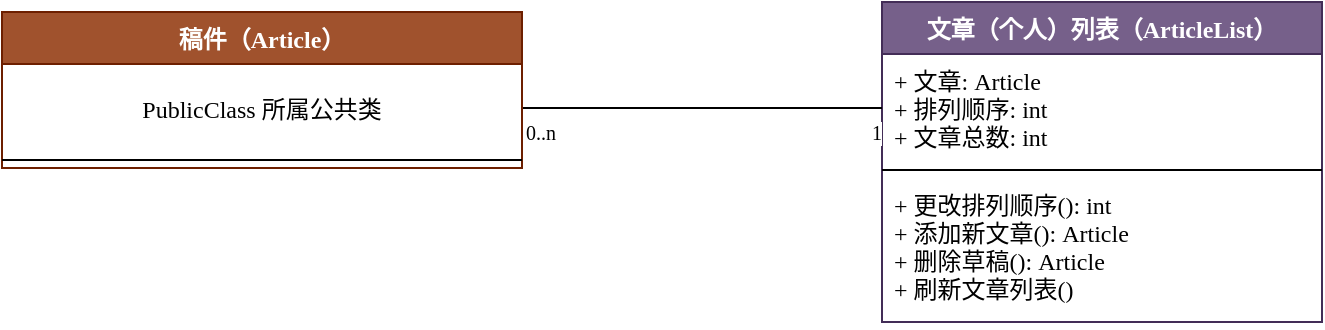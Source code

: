 <mxfile version="11.3.0" type="device" pages="1"><diagram id="kLkyTT4RMx1ix4jsi-1U" name="Page-1"><mxGraphModel dx="613" dy="453" grid="1" gridSize="10" guides="1" tooltips="1" connect="1" arrows="1" fold="1" page="1" pageScale="1" pageWidth="827" pageHeight="1169" math="0" shadow="0"><root><mxCell id="0"/><mxCell id="1" parent="0"/><mxCell id="Ti4ZMPMJqMCMMFEq8_RY-5" value="文章（个人）列表（ArticleList）" style="swimlane;fontStyle=1;align=center;verticalAlign=top;childLayout=stackLayout;horizontal=1;startSize=26;horizontalStack=0;resizeParent=1;resizeParentMax=0;resizeLast=0;collapsible=1;marginBottom=0;fillColor=#76608a;strokeColor=#432D57;fontColor=#ffffff;fontFamily=SF Mono;" parent="1" vertex="1"><mxGeometry x="560" y="281" width="220" height="160" as="geometry"><mxRectangle x="170" y="300" width="130" height="26" as="alternateBounds"/></mxGeometry></mxCell><mxCell id="Ti4ZMPMJqMCMMFEq8_RY-6" value="+ 文章: Article&#10;+ 排列顺序: int&#10;+ 文章总数: int" style="text;strokeColor=none;fillColor=none;align=left;verticalAlign=top;spacingLeft=4;spacingRight=4;overflow=hidden;rotatable=0;points=[[0,0.5],[1,0.5]];portConstraint=eastwest;spacing=2;imageAspect=1;noLabel=0;fontFamily=SF Mono;" parent="Ti4ZMPMJqMCMMFEq8_RY-5" vertex="1"><mxGeometry y="26" width="220" height="54" as="geometry"/></mxCell><mxCell id="Ti4ZMPMJqMCMMFEq8_RY-7" value="" style="line;strokeWidth=1;fillColor=none;align=left;verticalAlign=middle;spacingTop=-1;spacingLeft=3;spacingRight=3;rotatable=0;labelPosition=right;points=[];portConstraint=eastwest;fontFamily=SF Mono;" parent="Ti4ZMPMJqMCMMFEq8_RY-5" vertex="1"><mxGeometry y="80" width="220" height="8" as="geometry"/></mxCell><mxCell id="Ti4ZMPMJqMCMMFEq8_RY-8" value="+ 更改排列顺序(): int&#10;+ 添加新文章(): Article&#10;+ 删除草稿(): Article&#10;+ 刷新文章列表()" style="text;strokeColor=none;fillColor=none;align=left;verticalAlign=top;spacingLeft=4;spacingRight=4;overflow=hidden;rotatable=0;points=[[0,0.5],[1,0.5]];portConstraint=eastwest;fontFamily=SF Mono;" parent="Ti4ZMPMJqMCMMFEq8_RY-5" vertex="1"><mxGeometry y="88" width="220" height="72" as="geometry"/></mxCell><mxCell id="u_Amnj8Bzy8ea6P_zlU7-4" value="" style="endArrow=none;html=1;endSize=12;startArrow=none;startSize=14;startFill=0;edgeStyle=orthogonalEdgeStyle;fontFamily=SF Mono;endFill=0;" parent="1" target="Ti4ZMPMJqMCMMFEq8_RY-6" edge="1" source="5u8RP-dkwLNem6HIZW6G-2"><mxGeometry relative="1" as="geometry"><mxPoint x="380" y="328" as="sourcePoint"/><mxPoint x="470" y="340" as="targetPoint"/></mxGeometry></mxCell><mxCell id="u_Amnj8Bzy8ea6P_zlU7-5" value="0..n" style="resizable=0;html=1;align=left;verticalAlign=top;labelBackgroundColor=#ffffff;fontSize=10;fontFamily=SF Mono;" parent="u_Amnj8Bzy8ea6P_zlU7-4" connectable="0" vertex="1"><mxGeometry x="-1" relative="1" as="geometry"/></mxCell><mxCell id="u_Amnj8Bzy8ea6P_zlU7-6" value="1" style="resizable=0;html=1;align=right;verticalAlign=top;labelBackgroundColor=#ffffff;fontSize=10;fontFamily=SF Mono;" parent="u_Amnj8Bzy8ea6P_zlU7-4" connectable="0" vertex="1"><mxGeometry x="1" relative="1" as="geometry"/></mxCell><mxCell id="5u8RP-dkwLNem6HIZW6G-1" value="稿件（Article）&#10;" style="swimlane;fontStyle=1;align=center;verticalAlign=top;childLayout=stackLayout;horizontal=1;startSize=26;horizontalStack=0;resizeParent=1;resizeParentMax=0;resizeLast=0;collapsible=1;marginBottom=0;fillColor=#a0522d;strokeColor=#6D1F00;fontColor=#ffffff;fontFamily=SF Mono;" vertex="1" parent="1"><mxGeometry x="120" y="286" width="260" height="78" as="geometry"><mxRectangle x="170" y="300" width="130" height="26" as="alternateBounds"/></mxGeometry></mxCell><mxCell id="5u8RP-dkwLNem6HIZW6G-2" value="PublicClass 所属公共类" style="text;strokeColor=none;fillColor=none;align=center;verticalAlign=middle;spacingLeft=4;spacingRight=4;overflow=hidden;rotatable=0;points=[[0,0.5],[1,0.5]];portConstraint=eastwest;spacing=2;imageAspect=1;noLabel=0;fontFamily=SF Mono;" vertex="1" parent="5u8RP-dkwLNem6HIZW6G-1"><mxGeometry y="26" width="260" height="44" as="geometry"/></mxCell><mxCell id="5u8RP-dkwLNem6HIZW6G-3" value="" style="line;strokeWidth=1;fillColor=none;align=left;verticalAlign=middle;spacingTop=-1;spacingLeft=3;spacingRight=3;rotatable=0;labelPosition=right;points=[];portConstraint=eastwest;fontFamily=SF Mono;" vertex="1" parent="5u8RP-dkwLNem6HIZW6G-1"><mxGeometry y="70" width="260" height="8" as="geometry"/></mxCell></root></mxGraphModel></diagram></mxfile>